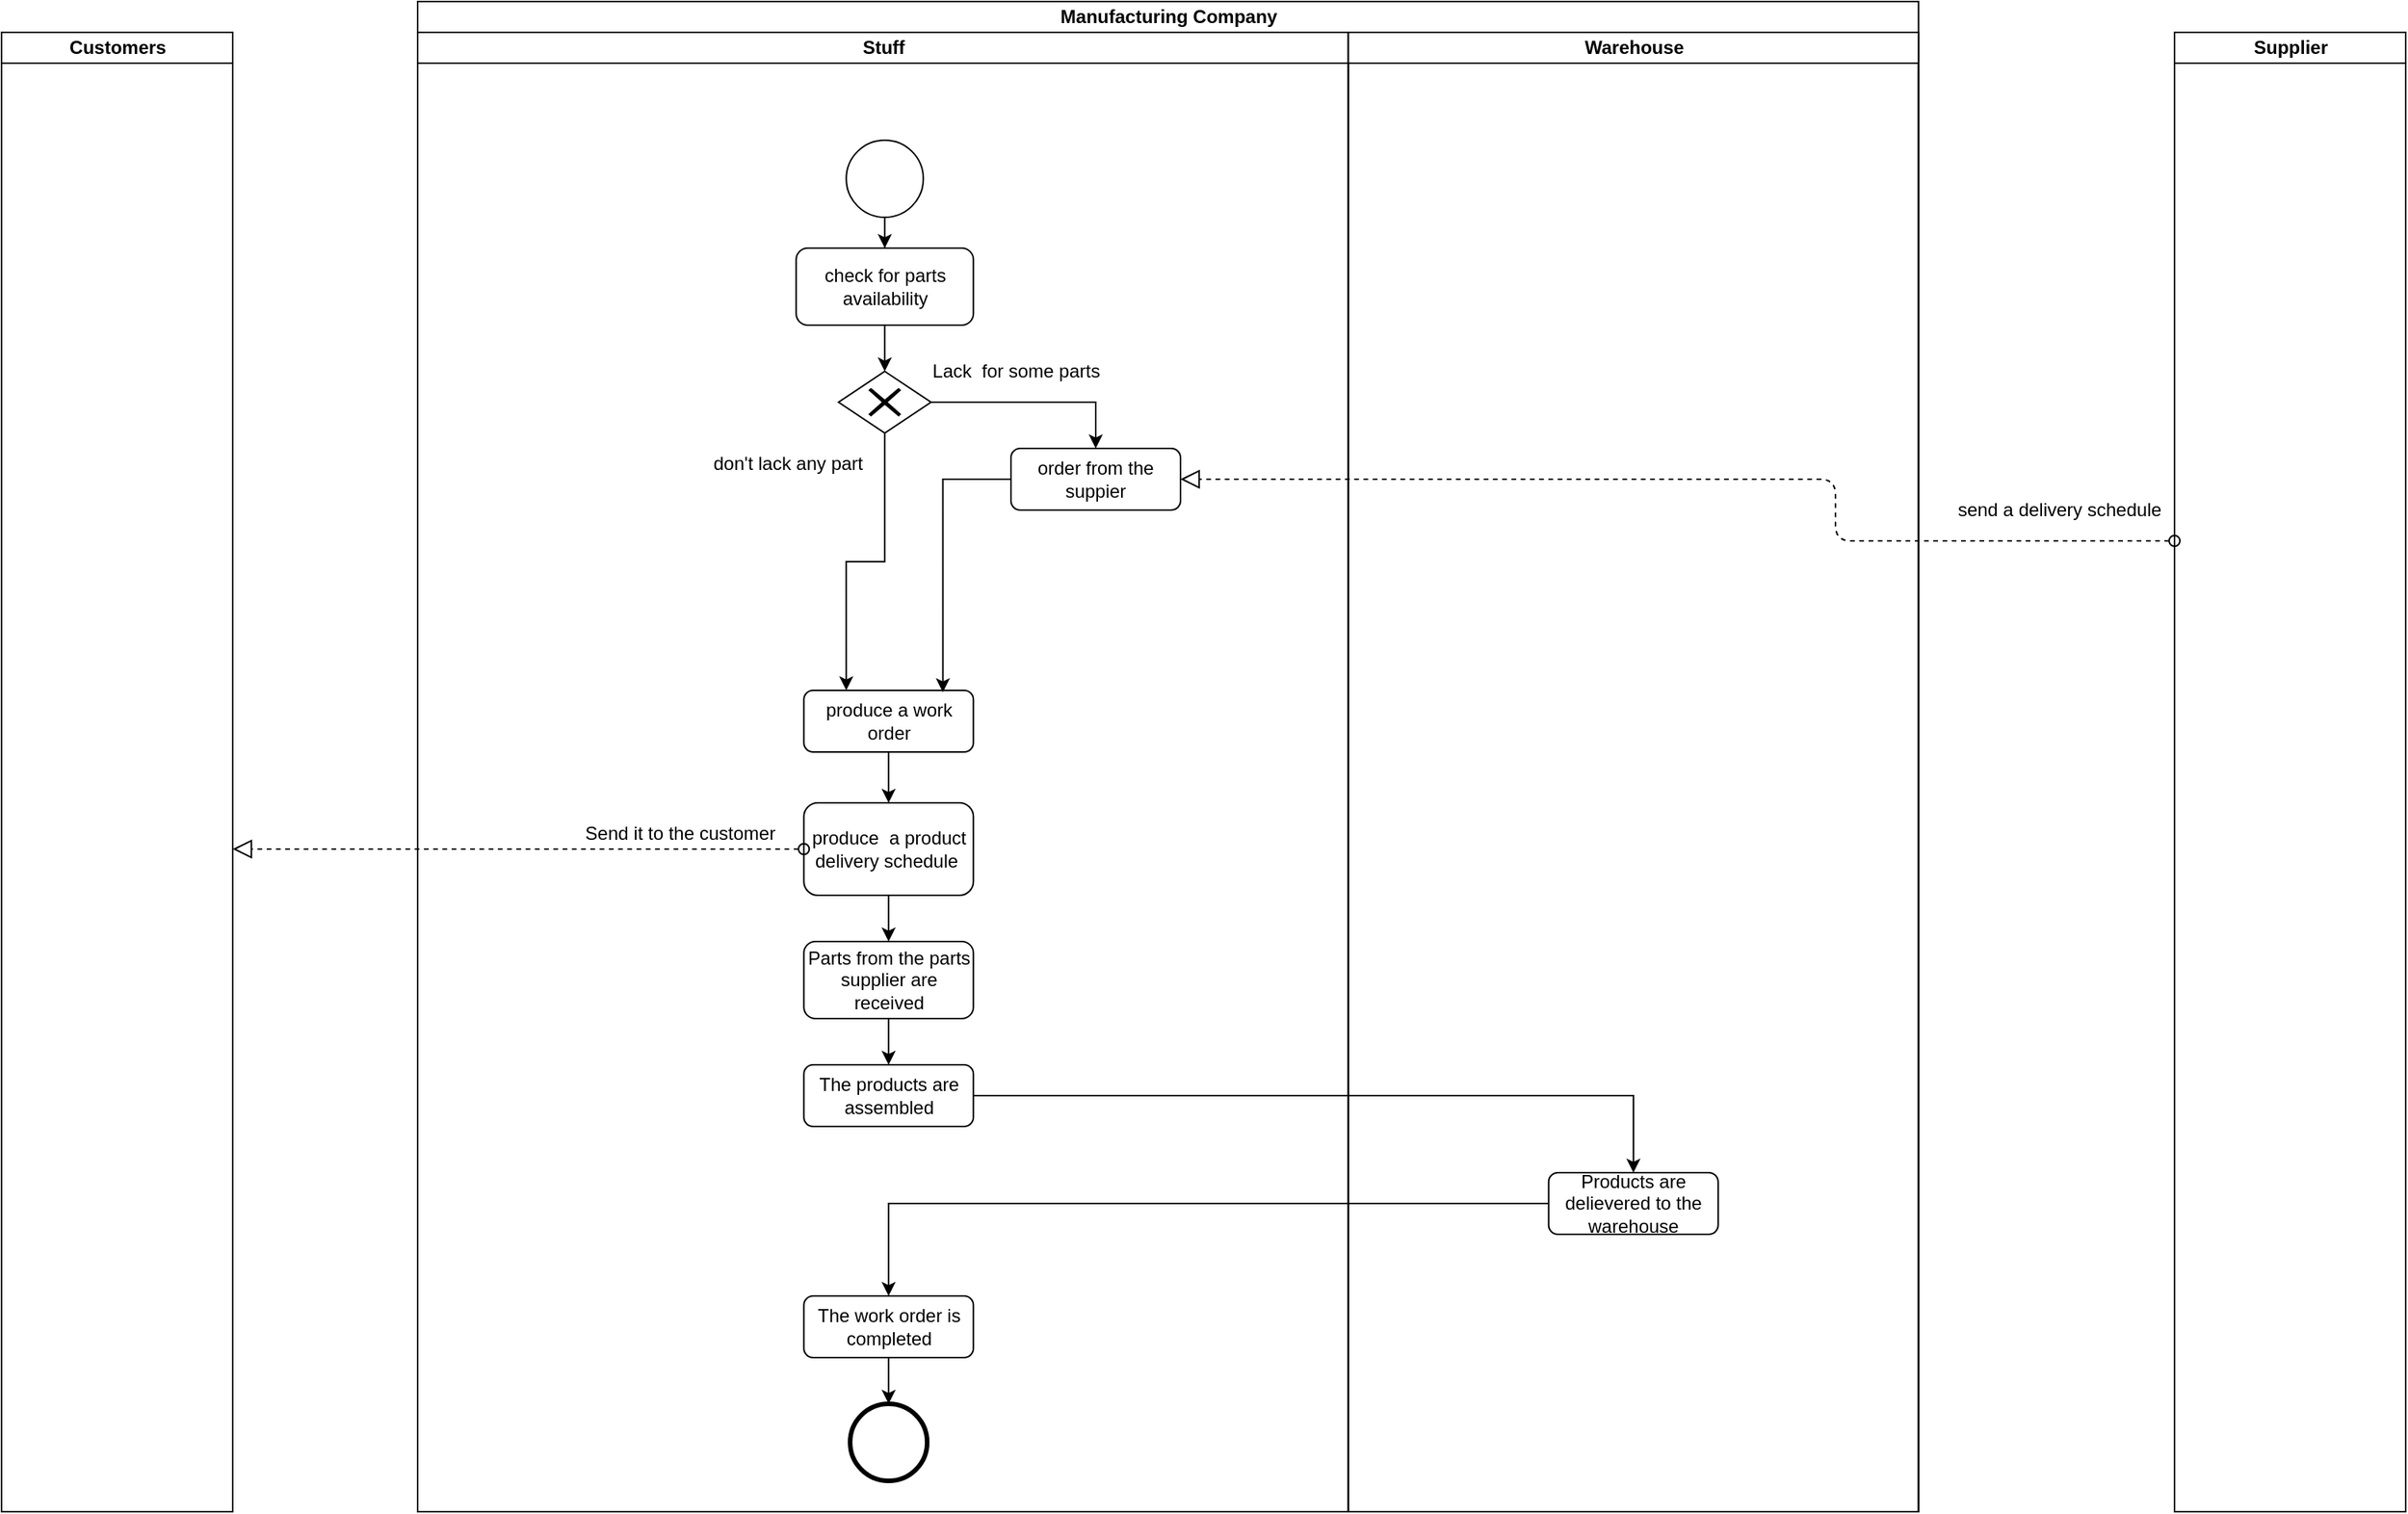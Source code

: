 <mxfile version="13.8.2" type="github">
  <diagram id="CeABuaRNACaWVLpUSR1B" name="Page-1">
    <mxGraphModel dx="1422" dy="1589" grid="1" gridSize="10" guides="1" tooltips="1" connect="1" arrows="1" fold="1" page="1" pageScale="1" pageWidth="1169" pageHeight="827" math="0" shadow="0">
      <root>
        <mxCell id="0" />
        <mxCell id="1" parent="0" />
        <mxCell id="9Wle55wn9ASXjGE3kVbj-83" value="Manufacturing Company" style="swimlane;html=1;childLayout=stackLayout;resizeParent=1;resizeParentMax=0;startSize=20;" vertex="1" parent="1">
          <mxGeometry x="400" y="-700" width="973.87" height="980" as="geometry" />
        </mxCell>
        <mxCell id="9Wle55wn9ASXjGE3kVbj-84" value="Stuff" style="swimlane;html=1;startSize=20;" vertex="1" parent="9Wle55wn9ASXjGE3kVbj-83">
          <mxGeometry y="20" width="603.87" height="960" as="geometry" />
        </mxCell>
        <mxCell id="9Wle55wn9ASXjGE3kVbj-87" value="" style="ellipse;whiteSpace=wrap;html=1;" vertex="1" parent="9Wle55wn9ASXjGE3kVbj-84">
          <mxGeometry x="278.12" y="70" width="50" height="50" as="geometry" />
        </mxCell>
        <mxCell id="9Wle55wn9ASXjGE3kVbj-88" value="check for parts availability" style="shape=ext;rounded=1;html=1;whiteSpace=wrap;" vertex="1" parent="9Wle55wn9ASXjGE3kVbj-84">
          <mxGeometry x="245.62" y="140" width="115" height="50" as="geometry" />
        </mxCell>
        <mxCell id="9Wle55wn9ASXjGE3kVbj-89" style="edgeStyle=orthogonalEdgeStyle;rounded=0;orthogonalLoop=1;jettySize=auto;html=1;entryX=0.5;entryY=0;entryDx=0;entryDy=0;" edge="1" parent="9Wle55wn9ASXjGE3kVbj-84" source="9Wle55wn9ASXjGE3kVbj-87" target="9Wle55wn9ASXjGE3kVbj-88">
          <mxGeometry relative="1" as="geometry" />
        </mxCell>
        <mxCell id="9Wle55wn9ASXjGE3kVbj-91" value="" style="shape=mxgraph.bpmn.shape;html=1;verticalLabelPosition=bottom;labelBackgroundColor=#ffffff;verticalAlign=top;align=center;perimeter=rhombusPerimeter;background=gateway;outlineConnect=0;outline=none;symbol=exclusiveGw;" vertex="1" parent="9Wle55wn9ASXjGE3kVbj-84">
          <mxGeometry x="273.12" y="220" width="60" height="40" as="geometry" />
        </mxCell>
        <mxCell id="9Wle55wn9ASXjGE3kVbj-92" style="edgeStyle=orthogonalEdgeStyle;rounded=0;orthogonalLoop=1;jettySize=auto;html=1;" edge="1" parent="9Wle55wn9ASXjGE3kVbj-84" source="9Wle55wn9ASXjGE3kVbj-88" target="9Wle55wn9ASXjGE3kVbj-91">
          <mxGeometry relative="1" as="geometry" />
        </mxCell>
        <mxCell id="9Wle55wn9ASXjGE3kVbj-93" value="produce a work order" style="shape=ext;rounded=1;html=1;whiteSpace=wrap;" vertex="1" parent="9Wle55wn9ASXjGE3kVbj-84">
          <mxGeometry x="250.62" y="427" width="110" height="40" as="geometry" />
        </mxCell>
        <mxCell id="9Wle55wn9ASXjGE3kVbj-90" style="edgeStyle=orthogonalEdgeStyle;rounded=0;orthogonalLoop=1;jettySize=auto;html=1;entryX=0.25;entryY=0;entryDx=0;entryDy=0;" edge="1" parent="9Wle55wn9ASXjGE3kVbj-84" source="9Wle55wn9ASXjGE3kVbj-91" target="9Wle55wn9ASXjGE3kVbj-93">
          <mxGeometry relative="1" as="geometry" />
        </mxCell>
        <mxCell id="9Wle55wn9ASXjGE3kVbj-94" value="produce&amp;nbsp; a product delivery schedule&amp;nbsp;" style="shape=ext;rounded=1;html=1;whiteSpace=wrap;" vertex="1" parent="9Wle55wn9ASXjGE3kVbj-84">
          <mxGeometry x="250.62" y="500" width="110" height="60" as="geometry" />
        </mxCell>
        <mxCell id="9Wle55wn9ASXjGE3kVbj-95" value="" style="edgeStyle=orthogonalEdgeStyle;rounded=0;orthogonalLoop=1;jettySize=auto;html=1;" edge="1" parent="9Wle55wn9ASXjGE3kVbj-84" source="9Wle55wn9ASXjGE3kVbj-93" target="9Wle55wn9ASXjGE3kVbj-94">
          <mxGeometry relative="1" as="geometry" />
        </mxCell>
        <mxCell id="9Wle55wn9ASXjGE3kVbj-96" value="Parts from the parts supplier are received" style="shape=ext;rounded=1;html=1;whiteSpace=wrap;" vertex="1" parent="9Wle55wn9ASXjGE3kVbj-84">
          <mxGeometry x="250.62" y="590" width="110" height="50" as="geometry" />
        </mxCell>
        <mxCell id="9Wle55wn9ASXjGE3kVbj-97" value="" style="edgeStyle=orthogonalEdgeStyle;rounded=0;orthogonalLoop=1;jettySize=auto;html=1;" edge="1" parent="9Wle55wn9ASXjGE3kVbj-84" source="9Wle55wn9ASXjGE3kVbj-94" target="9Wle55wn9ASXjGE3kVbj-96">
          <mxGeometry relative="1" as="geometry" />
        </mxCell>
        <mxCell id="9Wle55wn9ASXjGE3kVbj-98" value="The products are assembled" style="shape=ext;rounded=1;html=1;whiteSpace=wrap;" vertex="1" parent="9Wle55wn9ASXjGE3kVbj-84">
          <mxGeometry x="250.62" y="670" width="110" height="40" as="geometry" />
        </mxCell>
        <mxCell id="9Wle55wn9ASXjGE3kVbj-99" value="" style="edgeStyle=orthogonalEdgeStyle;rounded=0;orthogonalLoop=1;jettySize=auto;html=1;" edge="1" parent="9Wle55wn9ASXjGE3kVbj-84" source="9Wle55wn9ASXjGE3kVbj-96" target="9Wle55wn9ASXjGE3kVbj-98">
          <mxGeometry relative="1" as="geometry" />
        </mxCell>
        <mxCell id="9Wle55wn9ASXjGE3kVbj-100" value="The work order is completed" style="shape=ext;rounded=1;html=1;whiteSpace=wrap;" vertex="1" parent="9Wle55wn9ASXjGE3kVbj-84">
          <mxGeometry x="250.62" y="820" width="110" height="40" as="geometry" />
        </mxCell>
        <mxCell id="9Wle55wn9ASXjGE3kVbj-101" value="" style="shape=mxgraph.bpmn.shape;html=1;verticalLabelPosition=bottom;labelBackgroundColor=#ffffff;verticalAlign=top;align=center;perimeter=ellipsePerimeter;outlineConnect=0;outline=end;symbol=general;" vertex="1" parent="9Wle55wn9ASXjGE3kVbj-84">
          <mxGeometry x="280.62" y="890" width="50" height="50" as="geometry" />
        </mxCell>
        <mxCell id="9Wle55wn9ASXjGE3kVbj-102" value="" style="edgeStyle=orthogonalEdgeStyle;rounded=0;orthogonalLoop=1;jettySize=auto;html=1;" edge="1" parent="9Wle55wn9ASXjGE3kVbj-84" source="9Wle55wn9ASXjGE3kVbj-100" target="9Wle55wn9ASXjGE3kVbj-101">
          <mxGeometry relative="1" as="geometry" />
        </mxCell>
        <mxCell id="9Wle55wn9ASXjGE3kVbj-103" style="edgeStyle=orthogonalEdgeStyle;rounded=0;orthogonalLoop=1;jettySize=auto;html=1;entryX=0.82;entryY=0.031;entryDx=0;entryDy=0;entryPerimeter=0;" edge="1" parent="9Wle55wn9ASXjGE3kVbj-84" source="9Wle55wn9ASXjGE3kVbj-104" target="9Wle55wn9ASXjGE3kVbj-93">
          <mxGeometry relative="1" as="geometry" />
        </mxCell>
        <mxCell id="9Wle55wn9ASXjGE3kVbj-104" value="order from the suppier" style="shape=ext;rounded=1;html=1;whiteSpace=wrap;" vertex="1" parent="9Wle55wn9ASXjGE3kVbj-84">
          <mxGeometry x="385" y="270" width="110" height="40" as="geometry" />
        </mxCell>
        <mxCell id="9Wle55wn9ASXjGE3kVbj-105" style="edgeStyle=orthogonalEdgeStyle;rounded=0;orthogonalLoop=1;jettySize=auto;html=1;entryX=0.5;entryY=0;entryDx=0;entryDy=0;" edge="1" parent="9Wle55wn9ASXjGE3kVbj-84" source="9Wle55wn9ASXjGE3kVbj-91" target="9Wle55wn9ASXjGE3kVbj-104">
          <mxGeometry relative="1" as="geometry" />
        </mxCell>
        <mxCell id="9Wle55wn9ASXjGE3kVbj-106" value="Lack&amp;nbsp; for some parts" style="text;html=1;align=center;verticalAlign=middle;resizable=0;points=[];autosize=1;" vertex="1" parent="9Wle55wn9ASXjGE3kVbj-84">
          <mxGeometry x="328.12" y="210" width="120" height="20" as="geometry" />
        </mxCell>
        <mxCell id="9Wle55wn9ASXjGE3kVbj-107" value="don&#39;t lack any part" style="text;html=1;align=center;verticalAlign=middle;resizable=0;points=[];autosize=1;" vertex="1" parent="9Wle55wn9ASXjGE3kVbj-84">
          <mxGeometry x="185" y="270" width="110" height="20" as="geometry" />
        </mxCell>
        <mxCell id="9Wle55wn9ASXjGE3kVbj-123" value="Send it to the customer" style="text;html=1;align=center;verticalAlign=middle;resizable=0;points=[];autosize=1;" vertex="1" parent="9Wle55wn9ASXjGE3kVbj-84">
          <mxGeometry x="100" y="510" width="140" height="20" as="geometry" />
        </mxCell>
        <mxCell id="9Wle55wn9ASXjGE3kVbj-85" value="Warehouse" style="swimlane;html=1;startSize=20;" vertex="1" parent="9Wle55wn9ASXjGE3kVbj-83">
          <mxGeometry x="603.87" y="20" width="370" height="960" as="geometry" />
        </mxCell>
        <mxCell id="9Wle55wn9ASXjGE3kVbj-108" value="Products are delievered to the warehouse" style="shape=ext;rounded=1;html=1;whiteSpace=wrap;" vertex="1" parent="9Wle55wn9ASXjGE3kVbj-85">
          <mxGeometry x="130" y="740" width="110" height="40" as="geometry" />
        </mxCell>
        <mxCell id="9Wle55wn9ASXjGE3kVbj-109" style="edgeStyle=orthogonalEdgeStyle;rounded=0;orthogonalLoop=1;jettySize=auto;html=1;" edge="1" parent="9Wle55wn9ASXjGE3kVbj-83" source="9Wle55wn9ASXjGE3kVbj-98" target="9Wle55wn9ASXjGE3kVbj-108">
          <mxGeometry relative="1" as="geometry" />
        </mxCell>
        <mxCell id="9Wle55wn9ASXjGE3kVbj-110" style="edgeStyle=orthogonalEdgeStyle;rounded=0;orthogonalLoop=1;jettySize=auto;html=1;" edge="1" parent="9Wle55wn9ASXjGE3kVbj-83" source="9Wle55wn9ASXjGE3kVbj-108" target="9Wle55wn9ASXjGE3kVbj-100">
          <mxGeometry relative="1" as="geometry" />
        </mxCell>
        <mxCell id="9Wle55wn9ASXjGE3kVbj-111" value="Supplier" style="swimlane;html=1;startSize=20;" vertex="1" parent="1">
          <mxGeometry x="1540" y="-680" width="150" height="960" as="geometry" />
        </mxCell>
        <mxCell id="9Wle55wn9ASXjGE3kVbj-115" value="" style="startArrow=oval;startFill=0;startSize=7;endArrow=block;endFill=0;endSize=10;dashed=1;html=1;entryX=1;entryY=0.5;entryDx=0;entryDy=0;" edge="1" parent="1" target="9Wle55wn9ASXjGE3kVbj-104">
          <mxGeometry width="100" relative="1" as="geometry">
            <mxPoint x="1540" y="-350" as="sourcePoint" />
            <mxPoint x="1150" y="-260" as="targetPoint" />
            <Array as="points">
              <mxPoint x="1320" y="-350" />
              <mxPoint x="1320" y="-390" />
            </Array>
          </mxGeometry>
        </mxCell>
        <mxCell id="9Wle55wn9ASXjGE3kVbj-116" value="send a delivery schedule" style="text;html=1;align=center;verticalAlign=middle;resizable=0;points=[];autosize=1;rotation=0;" vertex="1" parent="1">
          <mxGeometry x="1390" y="-380" width="150" height="20" as="geometry" />
        </mxCell>
        <mxCell id="9Wle55wn9ASXjGE3kVbj-118" value="Customers" style="swimlane;html=1;startSize=20;" vertex="1" parent="1">
          <mxGeometry x="130" y="-680" width="150" height="960" as="geometry" />
        </mxCell>
        <mxCell id="9Wle55wn9ASXjGE3kVbj-122" value="" style="startArrow=oval;startFill=0;startSize=7;endArrow=block;endFill=0;endSize=10;dashed=1;html=1;exitX=0;exitY=0.5;exitDx=0;exitDy=0;" edge="1" parent="1" source="9Wle55wn9ASXjGE3kVbj-94">
          <mxGeometry width="100" relative="1" as="geometry">
            <mxPoint x="460" y="-260" as="sourcePoint" />
            <mxPoint x="280" y="-150" as="targetPoint" />
            <Array as="points">
              <mxPoint x="370" y="-150" />
            </Array>
          </mxGeometry>
        </mxCell>
      </root>
    </mxGraphModel>
  </diagram>
</mxfile>
